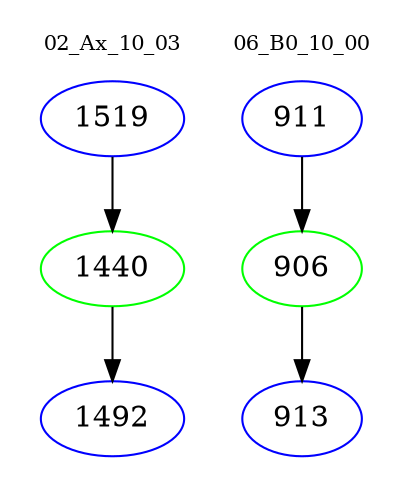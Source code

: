 digraph{
subgraph cluster_0 {
color = white
label = "02_Ax_10_03";
fontsize=10;
T0_1519 [label="1519", color="blue"]
T0_1519 -> T0_1440 [color="black"]
T0_1440 [label="1440", color="green"]
T0_1440 -> T0_1492 [color="black"]
T0_1492 [label="1492", color="blue"]
}
subgraph cluster_1 {
color = white
label = "06_B0_10_00";
fontsize=10;
T1_911 [label="911", color="blue"]
T1_911 -> T1_906 [color="black"]
T1_906 [label="906", color="green"]
T1_906 -> T1_913 [color="black"]
T1_913 [label="913", color="blue"]
}
}
